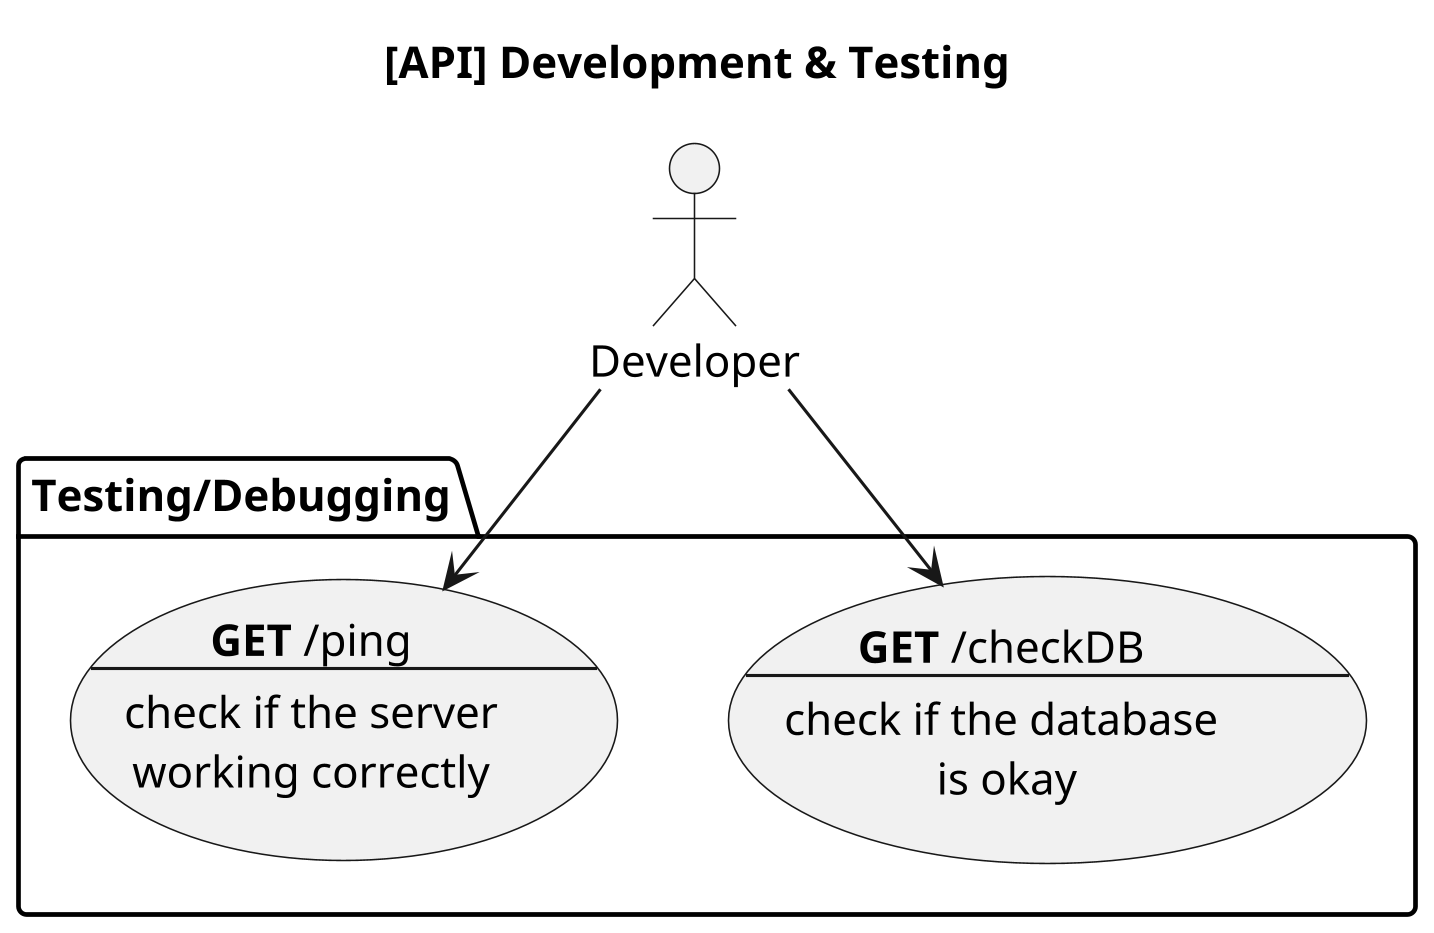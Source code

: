 @startuml REST API Dev
skinparam dpi 300

title "[**API**] Development & Testing"
actor Developer
package "Testing/Debugging" as dev {
  usecase checkDB as "**GET** /checkDB
  --
  check if the database\n is okay"
  usecase ping as "**GET** /ping
  --
  check if the server\nworking correctly" 
}

Developer --> checkDB
Developer --> ping

@enduml

@startuml REST API Static files
skinparam dpi 300

title "[**API**] Static Files"
actor "Frontend User" as f
package "Static Files" as static {
  usecase getImg as "**GET** /img/<img_id>
--
  retrive image by its id"
}
f --> getImg
@enduml

@startuml REST API
skinparam dpi 300

title "[**API**] Reports"

actor "Frontend User" as f


package "Reports" as reports {
  usecase get_reports_all as "**GET** /reports
  --
  Return all\nmissing reports"
  usecase get_reports_missing as "**GET** /reports/missing
  --
  Return all\nmissing reports"
  usecase post_reports_missing as "**POST** /reports/missing
  --
  Add new\nmissing report"
  usecase get_reports_found as "**GET** /reports/found
  --
  Return all\nfound reports"
  usecase post_reports_found as "**POST** /reports/found
  --
  Add new\nfound report"
 
  usecase get_report_id as "**GET** /reports/<report_id>
  --
  Get report\nby its id"

  usecase get_report_id_matching as "**GET** /reports/<report_id>/matchings
  --
  Get reports that\nmatch the given report"
}

f ---> reports

@enduml


@startuml REST API auth
skinparam dpi 300

title "[**API**] Authentication"
actor "Frontend User" as f

package "Authentication" as dev {
  usecase reg as "**POST** /register
  --
  Register a new user"
  usecase log as "**POST** /login
  --
  Login the user with\nthe provided credentials" 
}

f --> reg
f --> log

@enduml